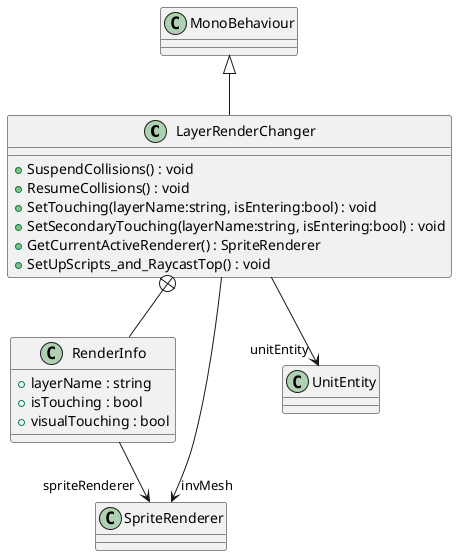 @startuml
class LayerRenderChanger {
    + SuspendCollisions() : void
    + ResumeCollisions() : void
    + SetTouching(layerName:string, isEntering:bool) : void
    + SetSecondaryTouching(layerName:string, isEntering:bool) : void
    + GetCurrentActiveRenderer() : SpriteRenderer
    + SetUpScripts_and_RaycastTop() : void
}
class RenderInfo {
    + layerName : string
    + isTouching : bool
    + visualTouching : bool
}
MonoBehaviour <|-- LayerRenderChanger
LayerRenderChanger --> "invMesh" SpriteRenderer
LayerRenderChanger --> "unitEntity" UnitEntity
LayerRenderChanger +-- RenderInfo
RenderInfo --> "spriteRenderer" SpriteRenderer
@enduml
